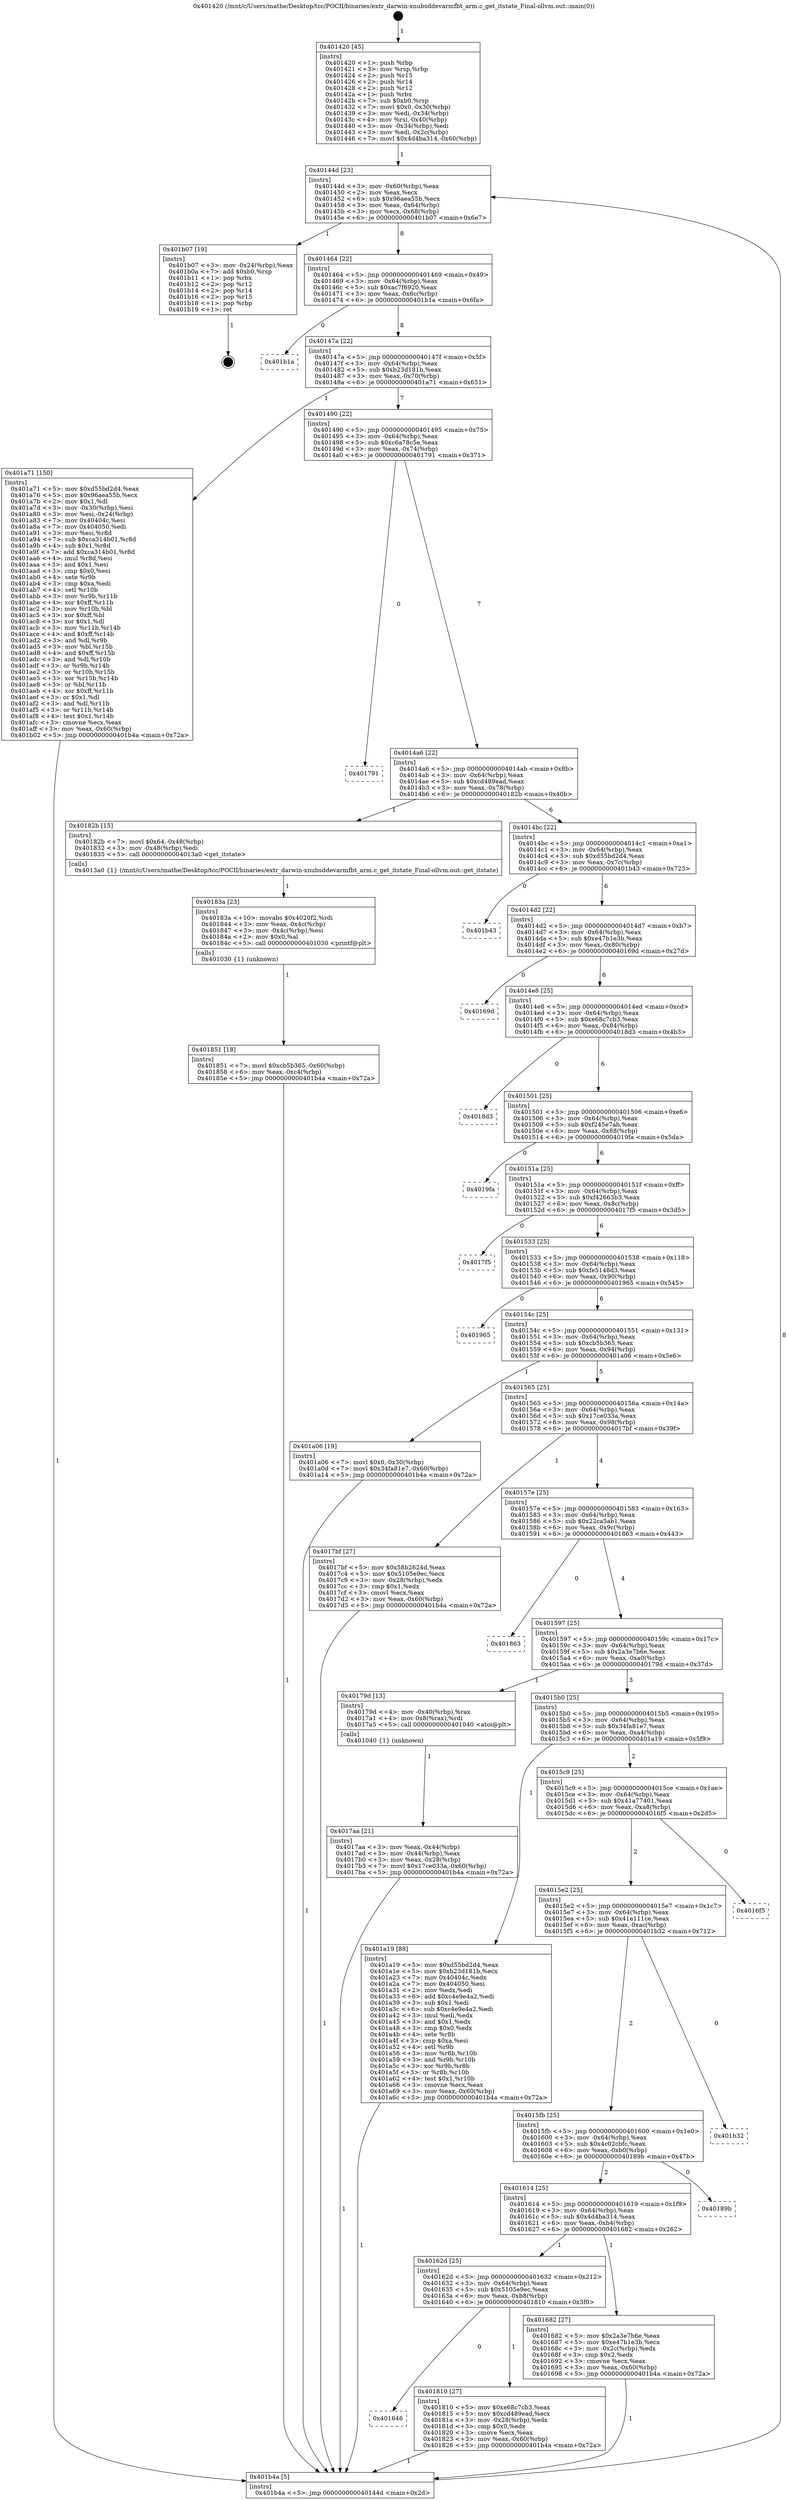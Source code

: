 digraph "0x401420" {
  label = "0x401420 (/mnt/c/Users/mathe/Desktop/tcc/POCII/binaries/extr_darwin-xnubsddevarmfbt_arm.c_get_itstate_Final-ollvm.out::main(0))"
  labelloc = "t"
  node[shape=record]

  Entry [label="",width=0.3,height=0.3,shape=circle,fillcolor=black,style=filled]
  "0x40144d" [label="{
     0x40144d [23]\l
     | [instrs]\l
     &nbsp;&nbsp;0x40144d \<+3\>: mov -0x60(%rbp),%eax\l
     &nbsp;&nbsp;0x401450 \<+2\>: mov %eax,%ecx\l
     &nbsp;&nbsp;0x401452 \<+6\>: sub $0x96aea55b,%ecx\l
     &nbsp;&nbsp;0x401458 \<+3\>: mov %eax,-0x64(%rbp)\l
     &nbsp;&nbsp;0x40145b \<+3\>: mov %ecx,-0x68(%rbp)\l
     &nbsp;&nbsp;0x40145e \<+6\>: je 0000000000401b07 \<main+0x6e7\>\l
  }"]
  "0x401b07" [label="{
     0x401b07 [19]\l
     | [instrs]\l
     &nbsp;&nbsp;0x401b07 \<+3\>: mov -0x24(%rbp),%eax\l
     &nbsp;&nbsp;0x401b0a \<+7\>: add $0xb0,%rsp\l
     &nbsp;&nbsp;0x401b11 \<+1\>: pop %rbx\l
     &nbsp;&nbsp;0x401b12 \<+2\>: pop %r12\l
     &nbsp;&nbsp;0x401b14 \<+2\>: pop %r14\l
     &nbsp;&nbsp;0x401b16 \<+2\>: pop %r15\l
     &nbsp;&nbsp;0x401b18 \<+1\>: pop %rbp\l
     &nbsp;&nbsp;0x401b19 \<+1\>: ret\l
  }"]
  "0x401464" [label="{
     0x401464 [22]\l
     | [instrs]\l
     &nbsp;&nbsp;0x401464 \<+5\>: jmp 0000000000401469 \<main+0x49\>\l
     &nbsp;&nbsp;0x401469 \<+3\>: mov -0x64(%rbp),%eax\l
     &nbsp;&nbsp;0x40146c \<+5\>: sub $0xac7f6920,%eax\l
     &nbsp;&nbsp;0x401471 \<+3\>: mov %eax,-0x6c(%rbp)\l
     &nbsp;&nbsp;0x401474 \<+6\>: je 0000000000401b1a \<main+0x6fa\>\l
  }"]
  Exit [label="",width=0.3,height=0.3,shape=circle,fillcolor=black,style=filled,peripheries=2]
  "0x401b1a" [label="{
     0x401b1a\l
  }", style=dashed]
  "0x40147a" [label="{
     0x40147a [22]\l
     | [instrs]\l
     &nbsp;&nbsp;0x40147a \<+5\>: jmp 000000000040147f \<main+0x5f\>\l
     &nbsp;&nbsp;0x40147f \<+3\>: mov -0x64(%rbp),%eax\l
     &nbsp;&nbsp;0x401482 \<+5\>: sub $0xb23d181b,%eax\l
     &nbsp;&nbsp;0x401487 \<+3\>: mov %eax,-0x70(%rbp)\l
     &nbsp;&nbsp;0x40148a \<+6\>: je 0000000000401a71 \<main+0x651\>\l
  }"]
  "0x401851" [label="{
     0x401851 [18]\l
     | [instrs]\l
     &nbsp;&nbsp;0x401851 \<+7\>: movl $0xcb5b365,-0x60(%rbp)\l
     &nbsp;&nbsp;0x401858 \<+6\>: mov %eax,-0xc4(%rbp)\l
     &nbsp;&nbsp;0x40185e \<+5\>: jmp 0000000000401b4a \<main+0x72a\>\l
  }"]
  "0x401a71" [label="{
     0x401a71 [150]\l
     | [instrs]\l
     &nbsp;&nbsp;0x401a71 \<+5\>: mov $0xd55bd2d4,%eax\l
     &nbsp;&nbsp;0x401a76 \<+5\>: mov $0x96aea55b,%ecx\l
     &nbsp;&nbsp;0x401a7b \<+2\>: mov $0x1,%dl\l
     &nbsp;&nbsp;0x401a7d \<+3\>: mov -0x30(%rbp),%esi\l
     &nbsp;&nbsp;0x401a80 \<+3\>: mov %esi,-0x24(%rbp)\l
     &nbsp;&nbsp;0x401a83 \<+7\>: mov 0x40404c,%esi\l
     &nbsp;&nbsp;0x401a8a \<+7\>: mov 0x404050,%edi\l
     &nbsp;&nbsp;0x401a91 \<+3\>: mov %esi,%r8d\l
     &nbsp;&nbsp;0x401a94 \<+7\>: sub $0xca314b01,%r8d\l
     &nbsp;&nbsp;0x401a9b \<+4\>: sub $0x1,%r8d\l
     &nbsp;&nbsp;0x401a9f \<+7\>: add $0xca314b01,%r8d\l
     &nbsp;&nbsp;0x401aa6 \<+4\>: imul %r8d,%esi\l
     &nbsp;&nbsp;0x401aaa \<+3\>: and $0x1,%esi\l
     &nbsp;&nbsp;0x401aad \<+3\>: cmp $0x0,%esi\l
     &nbsp;&nbsp;0x401ab0 \<+4\>: sete %r9b\l
     &nbsp;&nbsp;0x401ab4 \<+3\>: cmp $0xa,%edi\l
     &nbsp;&nbsp;0x401ab7 \<+4\>: setl %r10b\l
     &nbsp;&nbsp;0x401abb \<+3\>: mov %r9b,%r11b\l
     &nbsp;&nbsp;0x401abe \<+4\>: xor $0xff,%r11b\l
     &nbsp;&nbsp;0x401ac2 \<+3\>: mov %r10b,%bl\l
     &nbsp;&nbsp;0x401ac5 \<+3\>: xor $0xff,%bl\l
     &nbsp;&nbsp;0x401ac8 \<+3\>: xor $0x1,%dl\l
     &nbsp;&nbsp;0x401acb \<+3\>: mov %r11b,%r14b\l
     &nbsp;&nbsp;0x401ace \<+4\>: and $0xff,%r14b\l
     &nbsp;&nbsp;0x401ad2 \<+3\>: and %dl,%r9b\l
     &nbsp;&nbsp;0x401ad5 \<+3\>: mov %bl,%r15b\l
     &nbsp;&nbsp;0x401ad8 \<+4\>: and $0xff,%r15b\l
     &nbsp;&nbsp;0x401adc \<+3\>: and %dl,%r10b\l
     &nbsp;&nbsp;0x401adf \<+3\>: or %r9b,%r14b\l
     &nbsp;&nbsp;0x401ae2 \<+3\>: or %r10b,%r15b\l
     &nbsp;&nbsp;0x401ae5 \<+3\>: xor %r15b,%r14b\l
     &nbsp;&nbsp;0x401ae8 \<+3\>: or %bl,%r11b\l
     &nbsp;&nbsp;0x401aeb \<+4\>: xor $0xff,%r11b\l
     &nbsp;&nbsp;0x401aef \<+3\>: or $0x1,%dl\l
     &nbsp;&nbsp;0x401af2 \<+3\>: and %dl,%r11b\l
     &nbsp;&nbsp;0x401af5 \<+3\>: or %r11b,%r14b\l
     &nbsp;&nbsp;0x401af8 \<+4\>: test $0x1,%r14b\l
     &nbsp;&nbsp;0x401afc \<+3\>: cmovne %ecx,%eax\l
     &nbsp;&nbsp;0x401aff \<+3\>: mov %eax,-0x60(%rbp)\l
     &nbsp;&nbsp;0x401b02 \<+5\>: jmp 0000000000401b4a \<main+0x72a\>\l
  }"]
  "0x401490" [label="{
     0x401490 [22]\l
     | [instrs]\l
     &nbsp;&nbsp;0x401490 \<+5\>: jmp 0000000000401495 \<main+0x75\>\l
     &nbsp;&nbsp;0x401495 \<+3\>: mov -0x64(%rbp),%eax\l
     &nbsp;&nbsp;0x401498 \<+5\>: sub $0xc6a78c5e,%eax\l
     &nbsp;&nbsp;0x40149d \<+3\>: mov %eax,-0x74(%rbp)\l
     &nbsp;&nbsp;0x4014a0 \<+6\>: je 0000000000401791 \<main+0x371\>\l
  }"]
  "0x40183a" [label="{
     0x40183a [23]\l
     | [instrs]\l
     &nbsp;&nbsp;0x40183a \<+10\>: movabs $0x4020f2,%rdi\l
     &nbsp;&nbsp;0x401844 \<+3\>: mov %eax,-0x4c(%rbp)\l
     &nbsp;&nbsp;0x401847 \<+3\>: mov -0x4c(%rbp),%esi\l
     &nbsp;&nbsp;0x40184a \<+2\>: mov $0x0,%al\l
     &nbsp;&nbsp;0x40184c \<+5\>: call 0000000000401030 \<printf@plt\>\l
     | [calls]\l
     &nbsp;&nbsp;0x401030 \{1\} (unknown)\l
  }"]
  "0x401791" [label="{
     0x401791\l
  }", style=dashed]
  "0x4014a6" [label="{
     0x4014a6 [22]\l
     | [instrs]\l
     &nbsp;&nbsp;0x4014a6 \<+5\>: jmp 00000000004014ab \<main+0x8b\>\l
     &nbsp;&nbsp;0x4014ab \<+3\>: mov -0x64(%rbp),%eax\l
     &nbsp;&nbsp;0x4014ae \<+5\>: sub $0xcd489ead,%eax\l
     &nbsp;&nbsp;0x4014b3 \<+3\>: mov %eax,-0x78(%rbp)\l
     &nbsp;&nbsp;0x4014b6 \<+6\>: je 000000000040182b \<main+0x40b\>\l
  }"]
  "0x401646" [label="{
     0x401646\l
  }", style=dashed]
  "0x40182b" [label="{
     0x40182b [15]\l
     | [instrs]\l
     &nbsp;&nbsp;0x40182b \<+7\>: movl $0x64,-0x48(%rbp)\l
     &nbsp;&nbsp;0x401832 \<+3\>: mov -0x48(%rbp),%edi\l
     &nbsp;&nbsp;0x401835 \<+5\>: call 00000000004013a0 \<get_itstate\>\l
     | [calls]\l
     &nbsp;&nbsp;0x4013a0 \{1\} (/mnt/c/Users/mathe/Desktop/tcc/POCII/binaries/extr_darwin-xnubsddevarmfbt_arm.c_get_itstate_Final-ollvm.out::get_itstate)\l
  }"]
  "0x4014bc" [label="{
     0x4014bc [22]\l
     | [instrs]\l
     &nbsp;&nbsp;0x4014bc \<+5\>: jmp 00000000004014c1 \<main+0xa1\>\l
     &nbsp;&nbsp;0x4014c1 \<+3\>: mov -0x64(%rbp),%eax\l
     &nbsp;&nbsp;0x4014c4 \<+5\>: sub $0xd55bd2d4,%eax\l
     &nbsp;&nbsp;0x4014c9 \<+3\>: mov %eax,-0x7c(%rbp)\l
     &nbsp;&nbsp;0x4014cc \<+6\>: je 0000000000401b43 \<main+0x723\>\l
  }"]
  "0x401810" [label="{
     0x401810 [27]\l
     | [instrs]\l
     &nbsp;&nbsp;0x401810 \<+5\>: mov $0xe68c7cb3,%eax\l
     &nbsp;&nbsp;0x401815 \<+5\>: mov $0xcd489ead,%ecx\l
     &nbsp;&nbsp;0x40181a \<+3\>: mov -0x28(%rbp),%edx\l
     &nbsp;&nbsp;0x40181d \<+3\>: cmp $0x0,%edx\l
     &nbsp;&nbsp;0x401820 \<+3\>: cmove %ecx,%eax\l
     &nbsp;&nbsp;0x401823 \<+3\>: mov %eax,-0x60(%rbp)\l
     &nbsp;&nbsp;0x401826 \<+5\>: jmp 0000000000401b4a \<main+0x72a\>\l
  }"]
  "0x401b43" [label="{
     0x401b43\l
  }", style=dashed]
  "0x4014d2" [label="{
     0x4014d2 [22]\l
     | [instrs]\l
     &nbsp;&nbsp;0x4014d2 \<+5\>: jmp 00000000004014d7 \<main+0xb7\>\l
     &nbsp;&nbsp;0x4014d7 \<+3\>: mov -0x64(%rbp),%eax\l
     &nbsp;&nbsp;0x4014da \<+5\>: sub $0xe47b1e3b,%eax\l
     &nbsp;&nbsp;0x4014df \<+3\>: mov %eax,-0x80(%rbp)\l
     &nbsp;&nbsp;0x4014e2 \<+6\>: je 000000000040169d \<main+0x27d\>\l
  }"]
  "0x4017aa" [label="{
     0x4017aa [21]\l
     | [instrs]\l
     &nbsp;&nbsp;0x4017aa \<+3\>: mov %eax,-0x44(%rbp)\l
     &nbsp;&nbsp;0x4017ad \<+3\>: mov -0x44(%rbp),%eax\l
     &nbsp;&nbsp;0x4017b0 \<+3\>: mov %eax,-0x28(%rbp)\l
     &nbsp;&nbsp;0x4017b3 \<+7\>: movl $0x17ce033a,-0x60(%rbp)\l
     &nbsp;&nbsp;0x4017ba \<+5\>: jmp 0000000000401b4a \<main+0x72a\>\l
  }"]
  "0x40169d" [label="{
     0x40169d\l
  }", style=dashed]
  "0x4014e8" [label="{
     0x4014e8 [25]\l
     | [instrs]\l
     &nbsp;&nbsp;0x4014e8 \<+5\>: jmp 00000000004014ed \<main+0xcd\>\l
     &nbsp;&nbsp;0x4014ed \<+3\>: mov -0x64(%rbp),%eax\l
     &nbsp;&nbsp;0x4014f0 \<+5\>: sub $0xe68c7cb3,%eax\l
     &nbsp;&nbsp;0x4014f5 \<+6\>: mov %eax,-0x84(%rbp)\l
     &nbsp;&nbsp;0x4014fb \<+6\>: je 00000000004018d3 \<main+0x4b3\>\l
  }"]
  "0x401420" [label="{
     0x401420 [45]\l
     | [instrs]\l
     &nbsp;&nbsp;0x401420 \<+1\>: push %rbp\l
     &nbsp;&nbsp;0x401421 \<+3\>: mov %rsp,%rbp\l
     &nbsp;&nbsp;0x401424 \<+2\>: push %r15\l
     &nbsp;&nbsp;0x401426 \<+2\>: push %r14\l
     &nbsp;&nbsp;0x401428 \<+2\>: push %r12\l
     &nbsp;&nbsp;0x40142a \<+1\>: push %rbx\l
     &nbsp;&nbsp;0x40142b \<+7\>: sub $0xb0,%rsp\l
     &nbsp;&nbsp;0x401432 \<+7\>: movl $0x0,-0x30(%rbp)\l
     &nbsp;&nbsp;0x401439 \<+3\>: mov %edi,-0x34(%rbp)\l
     &nbsp;&nbsp;0x40143c \<+4\>: mov %rsi,-0x40(%rbp)\l
     &nbsp;&nbsp;0x401440 \<+3\>: mov -0x34(%rbp),%edi\l
     &nbsp;&nbsp;0x401443 \<+3\>: mov %edi,-0x2c(%rbp)\l
     &nbsp;&nbsp;0x401446 \<+7\>: movl $0x4d4ba314,-0x60(%rbp)\l
  }"]
  "0x4018d3" [label="{
     0x4018d3\l
  }", style=dashed]
  "0x401501" [label="{
     0x401501 [25]\l
     | [instrs]\l
     &nbsp;&nbsp;0x401501 \<+5\>: jmp 0000000000401506 \<main+0xe6\>\l
     &nbsp;&nbsp;0x401506 \<+3\>: mov -0x64(%rbp),%eax\l
     &nbsp;&nbsp;0x401509 \<+5\>: sub $0xf245e7ab,%eax\l
     &nbsp;&nbsp;0x40150e \<+6\>: mov %eax,-0x88(%rbp)\l
     &nbsp;&nbsp;0x401514 \<+6\>: je 00000000004019fa \<main+0x5da\>\l
  }"]
  "0x401b4a" [label="{
     0x401b4a [5]\l
     | [instrs]\l
     &nbsp;&nbsp;0x401b4a \<+5\>: jmp 000000000040144d \<main+0x2d\>\l
  }"]
  "0x4019fa" [label="{
     0x4019fa\l
  }", style=dashed]
  "0x40151a" [label="{
     0x40151a [25]\l
     | [instrs]\l
     &nbsp;&nbsp;0x40151a \<+5\>: jmp 000000000040151f \<main+0xff\>\l
     &nbsp;&nbsp;0x40151f \<+3\>: mov -0x64(%rbp),%eax\l
     &nbsp;&nbsp;0x401522 \<+5\>: sub $0xf42663b3,%eax\l
     &nbsp;&nbsp;0x401527 \<+6\>: mov %eax,-0x8c(%rbp)\l
     &nbsp;&nbsp;0x40152d \<+6\>: je 00000000004017f5 \<main+0x3d5\>\l
  }"]
  "0x40162d" [label="{
     0x40162d [25]\l
     | [instrs]\l
     &nbsp;&nbsp;0x40162d \<+5\>: jmp 0000000000401632 \<main+0x212\>\l
     &nbsp;&nbsp;0x401632 \<+3\>: mov -0x64(%rbp),%eax\l
     &nbsp;&nbsp;0x401635 \<+5\>: sub $0x5105e9ec,%eax\l
     &nbsp;&nbsp;0x40163a \<+6\>: mov %eax,-0xb8(%rbp)\l
     &nbsp;&nbsp;0x401640 \<+6\>: je 0000000000401810 \<main+0x3f0\>\l
  }"]
  "0x4017f5" [label="{
     0x4017f5\l
  }", style=dashed]
  "0x401533" [label="{
     0x401533 [25]\l
     | [instrs]\l
     &nbsp;&nbsp;0x401533 \<+5\>: jmp 0000000000401538 \<main+0x118\>\l
     &nbsp;&nbsp;0x401538 \<+3\>: mov -0x64(%rbp),%eax\l
     &nbsp;&nbsp;0x40153b \<+5\>: sub $0xfe5148d3,%eax\l
     &nbsp;&nbsp;0x401540 \<+6\>: mov %eax,-0x90(%rbp)\l
     &nbsp;&nbsp;0x401546 \<+6\>: je 0000000000401965 \<main+0x545\>\l
  }"]
  "0x401682" [label="{
     0x401682 [27]\l
     | [instrs]\l
     &nbsp;&nbsp;0x401682 \<+5\>: mov $0x2a3e7b6e,%eax\l
     &nbsp;&nbsp;0x401687 \<+5\>: mov $0xe47b1e3b,%ecx\l
     &nbsp;&nbsp;0x40168c \<+3\>: mov -0x2c(%rbp),%edx\l
     &nbsp;&nbsp;0x40168f \<+3\>: cmp $0x2,%edx\l
     &nbsp;&nbsp;0x401692 \<+3\>: cmovne %ecx,%eax\l
     &nbsp;&nbsp;0x401695 \<+3\>: mov %eax,-0x60(%rbp)\l
     &nbsp;&nbsp;0x401698 \<+5\>: jmp 0000000000401b4a \<main+0x72a\>\l
  }"]
  "0x401965" [label="{
     0x401965\l
  }", style=dashed]
  "0x40154c" [label="{
     0x40154c [25]\l
     | [instrs]\l
     &nbsp;&nbsp;0x40154c \<+5\>: jmp 0000000000401551 \<main+0x131\>\l
     &nbsp;&nbsp;0x401551 \<+3\>: mov -0x64(%rbp),%eax\l
     &nbsp;&nbsp;0x401554 \<+5\>: sub $0xcb5b365,%eax\l
     &nbsp;&nbsp;0x401559 \<+6\>: mov %eax,-0x94(%rbp)\l
     &nbsp;&nbsp;0x40155f \<+6\>: je 0000000000401a06 \<main+0x5e6\>\l
  }"]
  "0x401614" [label="{
     0x401614 [25]\l
     | [instrs]\l
     &nbsp;&nbsp;0x401614 \<+5\>: jmp 0000000000401619 \<main+0x1f9\>\l
     &nbsp;&nbsp;0x401619 \<+3\>: mov -0x64(%rbp),%eax\l
     &nbsp;&nbsp;0x40161c \<+5\>: sub $0x4d4ba314,%eax\l
     &nbsp;&nbsp;0x401621 \<+6\>: mov %eax,-0xb4(%rbp)\l
     &nbsp;&nbsp;0x401627 \<+6\>: je 0000000000401682 \<main+0x262\>\l
  }"]
  "0x401a06" [label="{
     0x401a06 [19]\l
     | [instrs]\l
     &nbsp;&nbsp;0x401a06 \<+7\>: movl $0x0,-0x30(%rbp)\l
     &nbsp;&nbsp;0x401a0d \<+7\>: movl $0x34fa81e7,-0x60(%rbp)\l
     &nbsp;&nbsp;0x401a14 \<+5\>: jmp 0000000000401b4a \<main+0x72a\>\l
  }"]
  "0x401565" [label="{
     0x401565 [25]\l
     | [instrs]\l
     &nbsp;&nbsp;0x401565 \<+5\>: jmp 000000000040156a \<main+0x14a\>\l
     &nbsp;&nbsp;0x40156a \<+3\>: mov -0x64(%rbp),%eax\l
     &nbsp;&nbsp;0x40156d \<+5\>: sub $0x17ce033a,%eax\l
     &nbsp;&nbsp;0x401572 \<+6\>: mov %eax,-0x98(%rbp)\l
     &nbsp;&nbsp;0x401578 \<+6\>: je 00000000004017bf \<main+0x39f\>\l
  }"]
  "0x40189b" [label="{
     0x40189b\l
  }", style=dashed]
  "0x4017bf" [label="{
     0x4017bf [27]\l
     | [instrs]\l
     &nbsp;&nbsp;0x4017bf \<+5\>: mov $0x58b2624d,%eax\l
     &nbsp;&nbsp;0x4017c4 \<+5\>: mov $0x5105e9ec,%ecx\l
     &nbsp;&nbsp;0x4017c9 \<+3\>: mov -0x28(%rbp),%edx\l
     &nbsp;&nbsp;0x4017cc \<+3\>: cmp $0x1,%edx\l
     &nbsp;&nbsp;0x4017cf \<+3\>: cmovl %ecx,%eax\l
     &nbsp;&nbsp;0x4017d2 \<+3\>: mov %eax,-0x60(%rbp)\l
     &nbsp;&nbsp;0x4017d5 \<+5\>: jmp 0000000000401b4a \<main+0x72a\>\l
  }"]
  "0x40157e" [label="{
     0x40157e [25]\l
     | [instrs]\l
     &nbsp;&nbsp;0x40157e \<+5\>: jmp 0000000000401583 \<main+0x163\>\l
     &nbsp;&nbsp;0x401583 \<+3\>: mov -0x64(%rbp),%eax\l
     &nbsp;&nbsp;0x401586 \<+5\>: sub $0x22ca5ab1,%eax\l
     &nbsp;&nbsp;0x40158b \<+6\>: mov %eax,-0x9c(%rbp)\l
     &nbsp;&nbsp;0x401591 \<+6\>: je 0000000000401863 \<main+0x443\>\l
  }"]
  "0x4015fb" [label="{
     0x4015fb [25]\l
     | [instrs]\l
     &nbsp;&nbsp;0x4015fb \<+5\>: jmp 0000000000401600 \<main+0x1e0\>\l
     &nbsp;&nbsp;0x401600 \<+3\>: mov -0x64(%rbp),%eax\l
     &nbsp;&nbsp;0x401603 \<+5\>: sub $0x4c02cbfc,%eax\l
     &nbsp;&nbsp;0x401608 \<+6\>: mov %eax,-0xb0(%rbp)\l
     &nbsp;&nbsp;0x40160e \<+6\>: je 000000000040189b \<main+0x47b\>\l
  }"]
  "0x401863" [label="{
     0x401863\l
  }", style=dashed]
  "0x401597" [label="{
     0x401597 [25]\l
     | [instrs]\l
     &nbsp;&nbsp;0x401597 \<+5\>: jmp 000000000040159c \<main+0x17c\>\l
     &nbsp;&nbsp;0x40159c \<+3\>: mov -0x64(%rbp),%eax\l
     &nbsp;&nbsp;0x40159f \<+5\>: sub $0x2a3e7b6e,%eax\l
     &nbsp;&nbsp;0x4015a4 \<+6\>: mov %eax,-0xa0(%rbp)\l
     &nbsp;&nbsp;0x4015aa \<+6\>: je 000000000040179d \<main+0x37d\>\l
  }"]
  "0x401b32" [label="{
     0x401b32\l
  }", style=dashed]
  "0x40179d" [label="{
     0x40179d [13]\l
     | [instrs]\l
     &nbsp;&nbsp;0x40179d \<+4\>: mov -0x40(%rbp),%rax\l
     &nbsp;&nbsp;0x4017a1 \<+4\>: mov 0x8(%rax),%rdi\l
     &nbsp;&nbsp;0x4017a5 \<+5\>: call 0000000000401040 \<atoi@plt\>\l
     | [calls]\l
     &nbsp;&nbsp;0x401040 \{1\} (unknown)\l
  }"]
  "0x4015b0" [label="{
     0x4015b0 [25]\l
     | [instrs]\l
     &nbsp;&nbsp;0x4015b0 \<+5\>: jmp 00000000004015b5 \<main+0x195\>\l
     &nbsp;&nbsp;0x4015b5 \<+3\>: mov -0x64(%rbp),%eax\l
     &nbsp;&nbsp;0x4015b8 \<+5\>: sub $0x34fa81e7,%eax\l
     &nbsp;&nbsp;0x4015bd \<+6\>: mov %eax,-0xa4(%rbp)\l
     &nbsp;&nbsp;0x4015c3 \<+6\>: je 0000000000401a19 \<main+0x5f9\>\l
  }"]
  "0x4015e2" [label="{
     0x4015e2 [25]\l
     | [instrs]\l
     &nbsp;&nbsp;0x4015e2 \<+5\>: jmp 00000000004015e7 \<main+0x1c7\>\l
     &nbsp;&nbsp;0x4015e7 \<+3\>: mov -0x64(%rbp),%eax\l
     &nbsp;&nbsp;0x4015ea \<+5\>: sub $0x41e111ce,%eax\l
     &nbsp;&nbsp;0x4015ef \<+6\>: mov %eax,-0xac(%rbp)\l
     &nbsp;&nbsp;0x4015f5 \<+6\>: je 0000000000401b32 \<main+0x712\>\l
  }"]
  "0x401a19" [label="{
     0x401a19 [88]\l
     | [instrs]\l
     &nbsp;&nbsp;0x401a19 \<+5\>: mov $0xd55bd2d4,%eax\l
     &nbsp;&nbsp;0x401a1e \<+5\>: mov $0xb23d181b,%ecx\l
     &nbsp;&nbsp;0x401a23 \<+7\>: mov 0x40404c,%edx\l
     &nbsp;&nbsp;0x401a2a \<+7\>: mov 0x404050,%esi\l
     &nbsp;&nbsp;0x401a31 \<+2\>: mov %edx,%edi\l
     &nbsp;&nbsp;0x401a33 \<+6\>: add $0xc4e9e4a2,%edi\l
     &nbsp;&nbsp;0x401a39 \<+3\>: sub $0x1,%edi\l
     &nbsp;&nbsp;0x401a3c \<+6\>: sub $0xc4e9e4a2,%edi\l
     &nbsp;&nbsp;0x401a42 \<+3\>: imul %edi,%edx\l
     &nbsp;&nbsp;0x401a45 \<+3\>: and $0x1,%edx\l
     &nbsp;&nbsp;0x401a48 \<+3\>: cmp $0x0,%edx\l
     &nbsp;&nbsp;0x401a4b \<+4\>: sete %r8b\l
     &nbsp;&nbsp;0x401a4f \<+3\>: cmp $0xa,%esi\l
     &nbsp;&nbsp;0x401a52 \<+4\>: setl %r9b\l
     &nbsp;&nbsp;0x401a56 \<+3\>: mov %r8b,%r10b\l
     &nbsp;&nbsp;0x401a59 \<+3\>: and %r9b,%r10b\l
     &nbsp;&nbsp;0x401a5c \<+3\>: xor %r9b,%r8b\l
     &nbsp;&nbsp;0x401a5f \<+3\>: or %r8b,%r10b\l
     &nbsp;&nbsp;0x401a62 \<+4\>: test $0x1,%r10b\l
     &nbsp;&nbsp;0x401a66 \<+3\>: cmovne %ecx,%eax\l
     &nbsp;&nbsp;0x401a69 \<+3\>: mov %eax,-0x60(%rbp)\l
     &nbsp;&nbsp;0x401a6c \<+5\>: jmp 0000000000401b4a \<main+0x72a\>\l
  }"]
  "0x4015c9" [label="{
     0x4015c9 [25]\l
     | [instrs]\l
     &nbsp;&nbsp;0x4015c9 \<+5\>: jmp 00000000004015ce \<main+0x1ae\>\l
     &nbsp;&nbsp;0x4015ce \<+3\>: mov -0x64(%rbp),%eax\l
     &nbsp;&nbsp;0x4015d1 \<+5\>: sub $0x41a77401,%eax\l
     &nbsp;&nbsp;0x4015d6 \<+6\>: mov %eax,-0xa8(%rbp)\l
     &nbsp;&nbsp;0x4015dc \<+6\>: je 00000000004016f5 \<main+0x2d5\>\l
  }"]
  "0x4016f5" [label="{
     0x4016f5\l
  }", style=dashed]
  Entry -> "0x401420" [label=" 1"]
  "0x40144d" -> "0x401b07" [label=" 1"]
  "0x40144d" -> "0x401464" [label=" 8"]
  "0x401b07" -> Exit [label=" 1"]
  "0x401464" -> "0x401b1a" [label=" 0"]
  "0x401464" -> "0x40147a" [label=" 8"]
  "0x401a71" -> "0x401b4a" [label=" 1"]
  "0x40147a" -> "0x401a71" [label=" 1"]
  "0x40147a" -> "0x401490" [label=" 7"]
  "0x401a19" -> "0x401b4a" [label=" 1"]
  "0x401490" -> "0x401791" [label=" 0"]
  "0x401490" -> "0x4014a6" [label=" 7"]
  "0x401a06" -> "0x401b4a" [label=" 1"]
  "0x4014a6" -> "0x40182b" [label=" 1"]
  "0x4014a6" -> "0x4014bc" [label=" 6"]
  "0x401851" -> "0x401b4a" [label=" 1"]
  "0x4014bc" -> "0x401b43" [label=" 0"]
  "0x4014bc" -> "0x4014d2" [label=" 6"]
  "0x40183a" -> "0x401851" [label=" 1"]
  "0x4014d2" -> "0x40169d" [label=" 0"]
  "0x4014d2" -> "0x4014e8" [label=" 6"]
  "0x401810" -> "0x401b4a" [label=" 1"]
  "0x4014e8" -> "0x4018d3" [label=" 0"]
  "0x4014e8" -> "0x401501" [label=" 6"]
  "0x40162d" -> "0x401646" [label=" 0"]
  "0x401501" -> "0x4019fa" [label=" 0"]
  "0x401501" -> "0x40151a" [label=" 6"]
  "0x40162d" -> "0x401810" [label=" 1"]
  "0x40151a" -> "0x4017f5" [label=" 0"]
  "0x40151a" -> "0x401533" [label=" 6"]
  "0x40182b" -> "0x40183a" [label=" 1"]
  "0x401533" -> "0x401965" [label=" 0"]
  "0x401533" -> "0x40154c" [label=" 6"]
  "0x4017bf" -> "0x401b4a" [label=" 1"]
  "0x40154c" -> "0x401a06" [label=" 1"]
  "0x40154c" -> "0x401565" [label=" 5"]
  "0x40179d" -> "0x4017aa" [label=" 1"]
  "0x401565" -> "0x4017bf" [label=" 1"]
  "0x401565" -> "0x40157e" [label=" 4"]
  "0x401b4a" -> "0x40144d" [label=" 8"]
  "0x40157e" -> "0x401863" [label=" 0"]
  "0x40157e" -> "0x401597" [label=" 4"]
  "0x401682" -> "0x401b4a" [label=" 1"]
  "0x401597" -> "0x40179d" [label=" 1"]
  "0x401597" -> "0x4015b0" [label=" 3"]
  "0x401614" -> "0x40162d" [label=" 1"]
  "0x4015b0" -> "0x401a19" [label=" 1"]
  "0x4015b0" -> "0x4015c9" [label=" 2"]
  "0x4017aa" -> "0x401b4a" [label=" 1"]
  "0x4015c9" -> "0x4016f5" [label=" 0"]
  "0x4015c9" -> "0x4015e2" [label=" 2"]
  "0x401614" -> "0x401682" [label=" 1"]
  "0x4015e2" -> "0x401b32" [label=" 0"]
  "0x4015e2" -> "0x4015fb" [label=" 2"]
  "0x401420" -> "0x40144d" [label=" 1"]
  "0x4015fb" -> "0x40189b" [label=" 0"]
  "0x4015fb" -> "0x401614" [label=" 2"]
}
